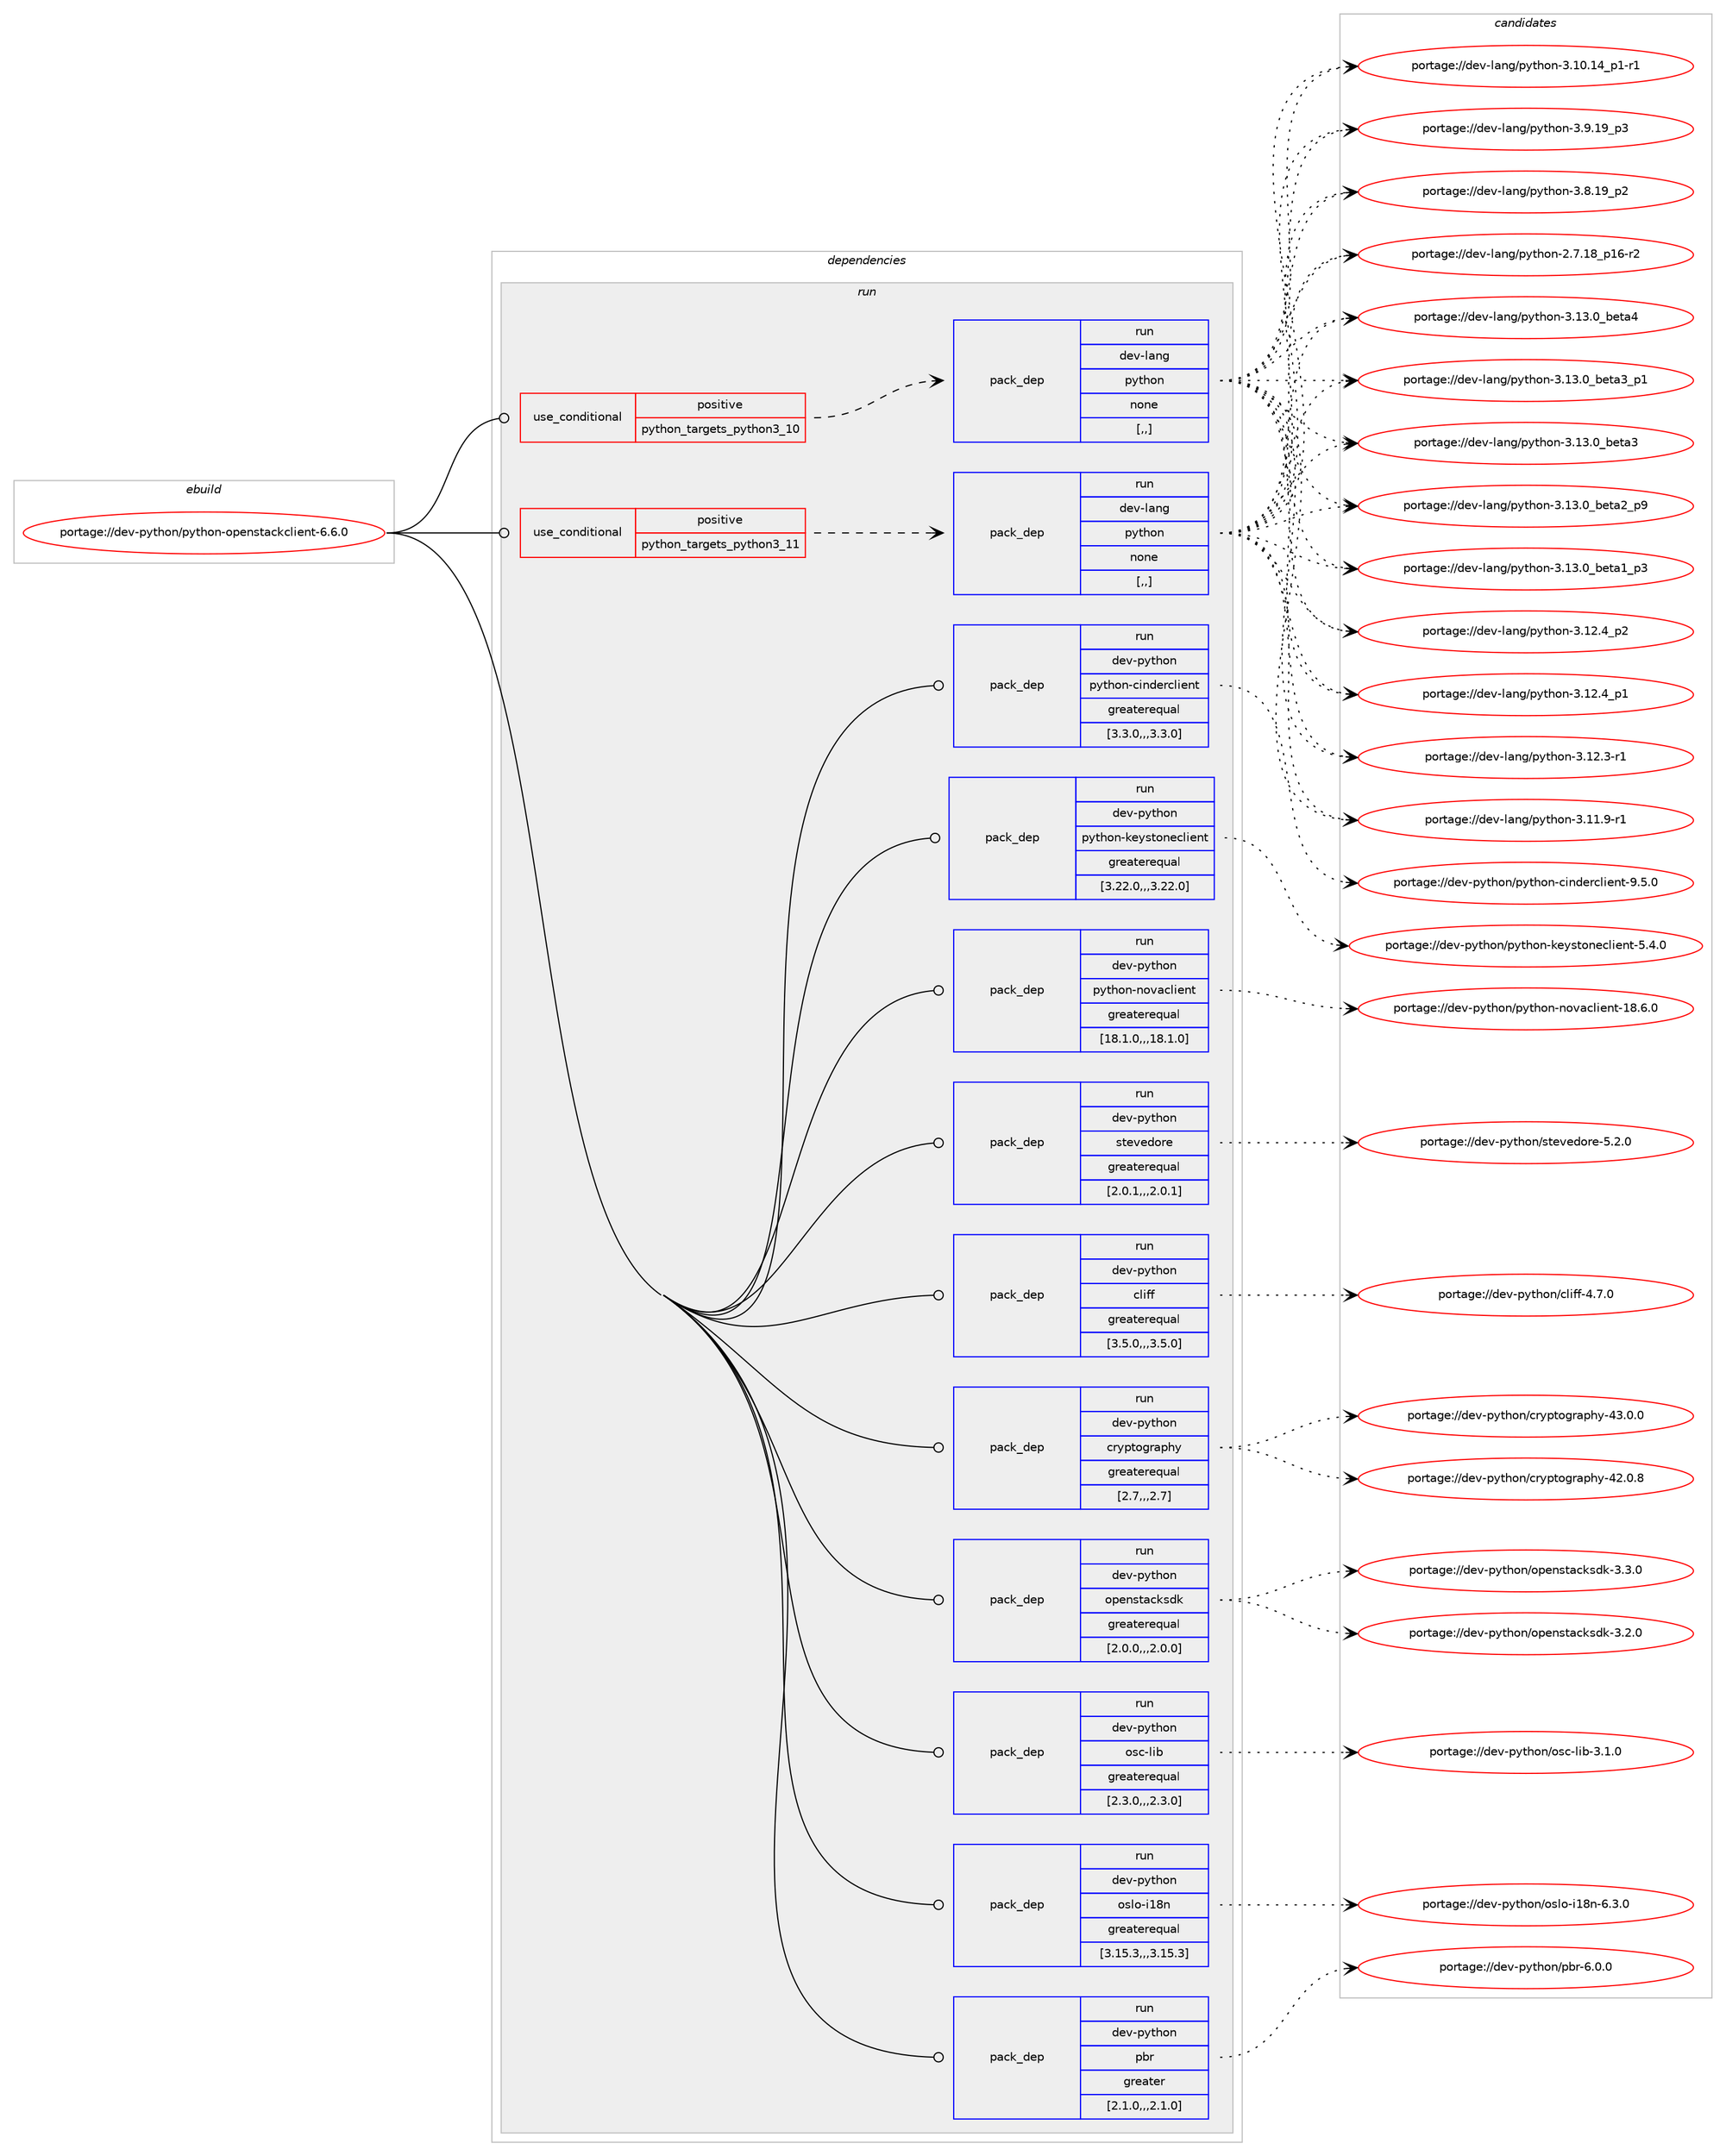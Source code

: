 digraph prolog {

# *************
# Graph options
# *************

newrank=true;
concentrate=true;
compound=true;
graph [rankdir=LR,fontname=Helvetica,fontsize=10,ranksep=1.5];#, ranksep=2.5, nodesep=0.2];
edge  [arrowhead=vee];
node  [fontname=Helvetica,fontsize=10];

# **********
# The ebuild
# **********

subgraph cluster_leftcol {
color=gray;
label=<<i>ebuild</i>>;
id [label="portage://dev-python/python-openstackclient-6.6.0", color=red, width=4, href="../dev-python/python-openstackclient-6.6.0.svg"];
}

# ****************
# The dependencies
# ****************

subgraph cluster_midcol {
color=gray;
label=<<i>dependencies</i>>;
subgraph cluster_compile {
fillcolor="#eeeeee";
style=filled;
label=<<i>compile</i>>;
}
subgraph cluster_compileandrun {
fillcolor="#eeeeee";
style=filled;
label=<<i>compile and run</i>>;
}
subgraph cluster_run {
fillcolor="#eeeeee";
style=filled;
label=<<i>run</i>>;
subgraph cond38425 {
dependency160543 [label=<<TABLE BORDER="0" CELLBORDER="1" CELLSPACING="0" CELLPADDING="4"><TR><TD ROWSPAN="3" CELLPADDING="10">use_conditional</TD></TR><TR><TD>positive</TD></TR><TR><TD>python_targets_python3_10</TD></TR></TABLE>>, shape=none, color=red];
subgraph pack120848 {
dependency160544 [label=<<TABLE BORDER="0" CELLBORDER="1" CELLSPACING="0" CELLPADDING="4" WIDTH="220"><TR><TD ROWSPAN="6" CELLPADDING="30">pack_dep</TD></TR><TR><TD WIDTH="110">run</TD></TR><TR><TD>dev-lang</TD></TR><TR><TD>python</TD></TR><TR><TD>none</TD></TR><TR><TD>[,,]</TD></TR></TABLE>>, shape=none, color=blue];
}
dependency160543:e -> dependency160544:w [weight=20,style="dashed",arrowhead="vee"];
}
id:e -> dependency160543:w [weight=20,style="solid",arrowhead="odot"];
subgraph cond38426 {
dependency160545 [label=<<TABLE BORDER="0" CELLBORDER="1" CELLSPACING="0" CELLPADDING="4"><TR><TD ROWSPAN="3" CELLPADDING="10">use_conditional</TD></TR><TR><TD>positive</TD></TR><TR><TD>python_targets_python3_11</TD></TR></TABLE>>, shape=none, color=red];
subgraph pack120849 {
dependency160546 [label=<<TABLE BORDER="0" CELLBORDER="1" CELLSPACING="0" CELLPADDING="4" WIDTH="220"><TR><TD ROWSPAN="6" CELLPADDING="30">pack_dep</TD></TR><TR><TD WIDTH="110">run</TD></TR><TR><TD>dev-lang</TD></TR><TR><TD>python</TD></TR><TR><TD>none</TD></TR><TR><TD>[,,]</TD></TR></TABLE>>, shape=none, color=blue];
}
dependency160545:e -> dependency160546:w [weight=20,style="dashed",arrowhead="vee"];
}
id:e -> dependency160545:w [weight=20,style="solid",arrowhead="odot"];
subgraph pack120850 {
dependency160547 [label=<<TABLE BORDER="0" CELLBORDER="1" CELLSPACING="0" CELLPADDING="4" WIDTH="220"><TR><TD ROWSPAN="6" CELLPADDING="30">pack_dep</TD></TR><TR><TD WIDTH="110">run</TD></TR><TR><TD>dev-python</TD></TR><TR><TD>cliff</TD></TR><TR><TD>greaterequal</TD></TR><TR><TD>[3.5.0,,,3.5.0]</TD></TR></TABLE>>, shape=none, color=blue];
}
id:e -> dependency160547:w [weight=20,style="solid",arrowhead="odot"];
subgraph pack120851 {
dependency160548 [label=<<TABLE BORDER="0" CELLBORDER="1" CELLSPACING="0" CELLPADDING="4" WIDTH="220"><TR><TD ROWSPAN="6" CELLPADDING="30">pack_dep</TD></TR><TR><TD WIDTH="110">run</TD></TR><TR><TD>dev-python</TD></TR><TR><TD>cryptography</TD></TR><TR><TD>greaterequal</TD></TR><TR><TD>[2.7,,,2.7]</TD></TR></TABLE>>, shape=none, color=blue];
}
id:e -> dependency160548:w [weight=20,style="solid",arrowhead="odot"];
subgraph pack120852 {
dependency160549 [label=<<TABLE BORDER="0" CELLBORDER="1" CELLSPACING="0" CELLPADDING="4" WIDTH="220"><TR><TD ROWSPAN="6" CELLPADDING="30">pack_dep</TD></TR><TR><TD WIDTH="110">run</TD></TR><TR><TD>dev-python</TD></TR><TR><TD>openstacksdk</TD></TR><TR><TD>greaterequal</TD></TR><TR><TD>[2.0.0,,,2.0.0]</TD></TR></TABLE>>, shape=none, color=blue];
}
id:e -> dependency160549:w [weight=20,style="solid",arrowhead="odot"];
subgraph pack120853 {
dependency160550 [label=<<TABLE BORDER="0" CELLBORDER="1" CELLSPACING="0" CELLPADDING="4" WIDTH="220"><TR><TD ROWSPAN="6" CELLPADDING="30">pack_dep</TD></TR><TR><TD WIDTH="110">run</TD></TR><TR><TD>dev-python</TD></TR><TR><TD>osc-lib</TD></TR><TR><TD>greaterequal</TD></TR><TR><TD>[2.3.0,,,2.3.0]</TD></TR></TABLE>>, shape=none, color=blue];
}
id:e -> dependency160550:w [weight=20,style="solid",arrowhead="odot"];
subgraph pack120854 {
dependency160551 [label=<<TABLE BORDER="0" CELLBORDER="1" CELLSPACING="0" CELLPADDING="4" WIDTH="220"><TR><TD ROWSPAN="6" CELLPADDING="30">pack_dep</TD></TR><TR><TD WIDTH="110">run</TD></TR><TR><TD>dev-python</TD></TR><TR><TD>oslo-i18n</TD></TR><TR><TD>greaterequal</TD></TR><TR><TD>[3.15.3,,,3.15.3]</TD></TR></TABLE>>, shape=none, color=blue];
}
id:e -> dependency160551:w [weight=20,style="solid",arrowhead="odot"];
subgraph pack120855 {
dependency160552 [label=<<TABLE BORDER="0" CELLBORDER="1" CELLSPACING="0" CELLPADDING="4" WIDTH="220"><TR><TD ROWSPAN="6" CELLPADDING="30">pack_dep</TD></TR><TR><TD WIDTH="110">run</TD></TR><TR><TD>dev-python</TD></TR><TR><TD>pbr</TD></TR><TR><TD>greater</TD></TR><TR><TD>[2.1.0,,,2.1.0]</TD></TR></TABLE>>, shape=none, color=blue];
}
id:e -> dependency160552:w [weight=20,style="solid",arrowhead="odot"];
subgraph pack120856 {
dependency160553 [label=<<TABLE BORDER="0" CELLBORDER="1" CELLSPACING="0" CELLPADDING="4" WIDTH="220"><TR><TD ROWSPAN="6" CELLPADDING="30">pack_dep</TD></TR><TR><TD WIDTH="110">run</TD></TR><TR><TD>dev-python</TD></TR><TR><TD>python-cinderclient</TD></TR><TR><TD>greaterequal</TD></TR><TR><TD>[3.3.0,,,3.3.0]</TD></TR></TABLE>>, shape=none, color=blue];
}
id:e -> dependency160553:w [weight=20,style="solid",arrowhead="odot"];
subgraph pack120857 {
dependency160554 [label=<<TABLE BORDER="0" CELLBORDER="1" CELLSPACING="0" CELLPADDING="4" WIDTH="220"><TR><TD ROWSPAN="6" CELLPADDING="30">pack_dep</TD></TR><TR><TD WIDTH="110">run</TD></TR><TR><TD>dev-python</TD></TR><TR><TD>python-keystoneclient</TD></TR><TR><TD>greaterequal</TD></TR><TR><TD>[3.22.0,,,3.22.0]</TD></TR></TABLE>>, shape=none, color=blue];
}
id:e -> dependency160554:w [weight=20,style="solid",arrowhead="odot"];
subgraph pack120858 {
dependency160555 [label=<<TABLE BORDER="0" CELLBORDER="1" CELLSPACING="0" CELLPADDING="4" WIDTH="220"><TR><TD ROWSPAN="6" CELLPADDING="30">pack_dep</TD></TR><TR><TD WIDTH="110">run</TD></TR><TR><TD>dev-python</TD></TR><TR><TD>python-novaclient</TD></TR><TR><TD>greaterequal</TD></TR><TR><TD>[18.1.0,,,18.1.0]</TD></TR></TABLE>>, shape=none, color=blue];
}
id:e -> dependency160555:w [weight=20,style="solid",arrowhead="odot"];
subgraph pack120859 {
dependency160556 [label=<<TABLE BORDER="0" CELLBORDER="1" CELLSPACING="0" CELLPADDING="4" WIDTH="220"><TR><TD ROWSPAN="6" CELLPADDING="30">pack_dep</TD></TR><TR><TD WIDTH="110">run</TD></TR><TR><TD>dev-python</TD></TR><TR><TD>stevedore</TD></TR><TR><TD>greaterequal</TD></TR><TR><TD>[2.0.1,,,2.0.1]</TD></TR></TABLE>>, shape=none, color=blue];
}
id:e -> dependency160556:w [weight=20,style="solid",arrowhead="odot"];
}
}

# **************
# The candidates
# **************

subgraph cluster_choices {
rank=same;
color=gray;
label=<<i>candidates</i>>;

subgraph choice120848 {
color=black;
nodesep=1;
choice1001011184510897110103471121211161041111104551464951464895981011169752 [label="portage://dev-lang/python-3.13.0_beta4", color=red, width=4,href="../dev-lang/python-3.13.0_beta4.svg"];
choice10010111845108971101034711212111610411111045514649514648959810111697519511249 [label="portage://dev-lang/python-3.13.0_beta3_p1", color=red, width=4,href="../dev-lang/python-3.13.0_beta3_p1.svg"];
choice1001011184510897110103471121211161041111104551464951464895981011169751 [label="portage://dev-lang/python-3.13.0_beta3", color=red, width=4,href="../dev-lang/python-3.13.0_beta3.svg"];
choice10010111845108971101034711212111610411111045514649514648959810111697509511257 [label="portage://dev-lang/python-3.13.0_beta2_p9", color=red, width=4,href="../dev-lang/python-3.13.0_beta2_p9.svg"];
choice10010111845108971101034711212111610411111045514649514648959810111697499511251 [label="portage://dev-lang/python-3.13.0_beta1_p3", color=red, width=4,href="../dev-lang/python-3.13.0_beta1_p3.svg"];
choice100101118451089711010347112121116104111110455146495046529511250 [label="portage://dev-lang/python-3.12.4_p2", color=red, width=4,href="../dev-lang/python-3.12.4_p2.svg"];
choice100101118451089711010347112121116104111110455146495046529511249 [label="portage://dev-lang/python-3.12.4_p1", color=red, width=4,href="../dev-lang/python-3.12.4_p1.svg"];
choice100101118451089711010347112121116104111110455146495046514511449 [label="portage://dev-lang/python-3.12.3-r1", color=red, width=4,href="../dev-lang/python-3.12.3-r1.svg"];
choice100101118451089711010347112121116104111110455146494946574511449 [label="portage://dev-lang/python-3.11.9-r1", color=red, width=4,href="../dev-lang/python-3.11.9-r1.svg"];
choice100101118451089711010347112121116104111110455146494846495295112494511449 [label="portage://dev-lang/python-3.10.14_p1-r1", color=red, width=4,href="../dev-lang/python-3.10.14_p1-r1.svg"];
choice100101118451089711010347112121116104111110455146574649579511251 [label="portage://dev-lang/python-3.9.19_p3", color=red, width=4,href="../dev-lang/python-3.9.19_p3.svg"];
choice100101118451089711010347112121116104111110455146564649579511250 [label="portage://dev-lang/python-3.8.19_p2", color=red, width=4,href="../dev-lang/python-3.8.19_p2.svg"];
choice100101118451089711010347112121116104111110455046554649569511249544511450 [label="portage://dev-lang/python-2.7.18_p16-r2", color=red, width=4,href="../dev-lang/python-2.7.18_p16-r2.svg"];
dependency160544:e -> choice1001011184510897110103471121211161041111104551464951464895981011169752:w [style=dotted,weight="100"];
dependency160544:e -> choice10010111845108971101034711212111610411111045514649514648959810111697519511249:w [style=dotted,weight="100"];
dependency160544:e -> choice1001011184510897110103471121211161041111104551464951464895981011169751:w [style=dotted,weight="100"];
dependency160544:e -> choice10010111845108971101034711212111610411111045514649514648959810111697509511257:w [style=dotted,weight="100"];
dependency160544:e -> choice10010111845108971101034711212111610411111045514649514648959810111697499511251:w [style=dotted,weight="100"];
dependency160544:e -> choice100101118451089711010347112121116104111110455146495046529511250:w [style=dotted,weight="100"];
dependency160544:e -> choice100101118451089711010347112121116104111110455146495046529511249:w [style=dotted,weight="100"];
dependency160544:e -> choice100101118451089711010347112121116104111110455146495046514511449:w [style=dotted,weight="100"];
dependency160544:e -> choice100101118451089711010347112121116104111110455146494946574511449:w [style=dotted,weight="100"];
dependency160544:e -> choice100101118451089711010347112121116104111110455146494846495295112494511449:w [style=dotted,weight="100"];
dependency160544:e -> choice100101118451089711010347112121116104111110455146574649579511251:w [style=dotted,weight="100"];
dependency160544:e -> choice100101118451089711010347112121116104111110455146564649579511250:w [style=dotted,weight="100"];
dependency160544:e -> choice100101118451089711010347112121116104111110455046554649569511249544511450:w [style=dotted,weight="100"];
}
subgraph choice120849 {
color=black;
nodesep=1;
choice1001011184510897110103471121211161041111104551464951464895981011169752 [label="portage://dev-lang/python-3.13.0_beta4", color=red, width=4,href="../dev-lang/python-3.13.0_beta4.svg"];
choice10010111845108971101034711212111610411111045514649514648959810111697519511249 [label="portage://dev-lang/python-3.13.0_beta3_p1", color=red, width=4,href="../dev-lang/python-3.13.0_beta3_p1.svg"];
choice1001011184510897110103471121211161041111104551464951464895981011169751 [label="portage://dev-lang/python-3.13.0_beta3", color=red, width=4,href="../dev-lang/python-3.13.0_beta3.svg"];
choice10010111845108971101034711212111610411111045514649514648959810111697509511257 [label="portage://dev-lang/python-3.13.0_beta2_p9", color=red, width=4,href="../dev-lang/python-3.13.0_beta2_p9.svg"];
choice10010111845108971101034711212111610411111045514649514648959810111697499511251 [label="portage://dev-lang/python-3.13.0_beta1_p3", color=red, width=4,href="../dev-lang/python-3.13.0_beta1_p3.svg"];
choice100101118451089711010347112121116104111110455146495046529511250 [label="portage://dev-lang/python-3.12.4_p2", color=red, width=4,href="../dev-lang/python-3.12.4_p2.svg"];
choice100101118451089711010347112121116104111110455146495046529511249 [label="portage://dev-lang/python-3.12.4_p1", color=red, width=4,href="../dev-lang/python-3.12.4_p1.svg"];
choice100101118451089711010347112121116104111110455146495046514511449 [label="portage://dev-lang/python-3.12.3-r1", color=red, width=4,href="../dev-lang/python-3.12.3-r1.svg"];
choice100101118451089711010347112121116104111110455146494946574511449 [label="portage://dev-lang/python-3.11.9-r1", color=red, width=4,href="../dev-lang/python-3.11.9-r1.svg"];
choice100101118451089711010347112121116104111110455146494846495295112494511449 [label="portage://dev-lang/python-3.10.14_p1-r1", color=red, width=4,href="../dev-lang/python-3.10.14_p1-r1.svg"];
choice100101118451089711010347112121116104111110455146574649579511251 [label="portage://dev-lang/python-3.9.19_p3", color=red, width=4,href="../dev-lang/python-3.9.19_p3.svg"];
choice100101118451089711010347112121116104111110455146564649579511250 [label="portage://dev-lang/python-3.8.19_p2", color=red, width=4,href="../dev-lang/python-3.8.19_p2.svg"];
choice100101118451089711010347112121116104111110455046554649569511249544511450 [label="portage://dev-lang/python-2.7.18_p16-r2", color=red, width=4,href="../dev-lang/python-2.7.18_p16-r2.svg"];
dependency160546:e -> choice1001011184510897110103471121211161041111104551464951464895981011169752:w [style=dotted,weight="100"];
dependency160546:e -> choice10010111845108971101034711212111610411111045514649514648959810111697519511249:w [style=dotted,weight="100"];
dependency160546:e -> choice1001011184510897110103471121211161041111104551464951464895981011169751:w [style=dotted,weight="100"];
dependency160546:e -> choice10010111845108971101034711212111610411111045514649514648959810111697509511257:w [style=dotted,weight="100"];
dependency160546:e -> choice10010111845108971101034711212111610411111045514649514648959810111697499511251:w [style=dotted,weight="100"];
dependency160546:e -> choice100101118451089711010347112121116104111110455146495046529511250:w [style=dotted,weight="100"];
dependency160546:e -> choice100101118451089711010347112121116104111110455146495046529511249:w [style=dotted,weight="100"];
dependency160546:e -> choice100101118451089711010347112121116104111110455146495046514511449:w [style=dotted,weight="100"];
dependency160546:e -> choice100101118451089711010347112121116104111110455146494946574511449:w [style=dotted,weight="100"];
dependency160546:e -> choice100101118451089711010347112121116104111110455146494846495295112494511449:w [style=dotted,weight="100"];
dependency160546:e -> choice100101118451089711010347112121116104111110455146574649579511251:w [style=dotted,weight="100"];
dependency160546:e -> choice100101118451089711010347112121116104111110455146564649579511250:w [style=dotted,weight="100"];
dependency160546:e -> choice100101118451089711010347112121116104111110455046554649569511249544511450:w [style=dotted,weight="100"];
}
subgraph choice120850 {
color=black;
nodesep=1;
choice100101118451121211161041111104799108105102102455246554648 [label="portage://dev-python/cliff-4.7.0", color=red, width=4,href="../dev-python/cliff-4.7.0.svg"];
dependency160547:e -> choice100101118451121211161041111104799108105102102455246554648:w [style=dotted,weight="100"];
}
subgraph choice120851 {
color=black;
nodesep=1;
choice1001011184511212111610411111047991141211121161111031149711210412145525146484648 [label="portage://dev-python/cryptography-43.0.0", color=red, width=4,href="../dev-python/cryptography-43.0.0.svg"];
choice1001011184511212111610411111047991141211121161111031149711210412145525046484656 [label="portage://dev-python/cryptography-42.0.8", color=red, width=4,href="../dev-python/cryptography-42.0.8.svg"];
dependency160548:e -> choice1001011184511212111610411111047991141211121161111031149711210412145525146484648:w [style=dotted,weight="100"];
dependency160548:e -> choice1001011184511212111610411111047991141211121161111031149711210412145525046484656:w [style=dotted,weight="100"];
}
subgraph choice120852 {
color=black;
nodesep=1;
choice10010111845112121116104111110471111121011101151169799107115100107455146514648 [label="portage://dev-python/openstacksdk-3.3.0", color=red, width=4,href="../dev-python/openstacksdk-3.3.0.svg"];
choice10010111845112121116104111110471111121011101151169799107115100107455146504648 [label="portage://dev-python/openstacksdk-3.2.0", color=red, width=4,href="../dev-python/openstacksdk-3.2.0.svg"];
dependency160549:e -> choice10010111845112121116104111110471111121011101151169799107115100107455146514648:w [style=dotted,weight="100"];
dependency160549:e -> choice10010111845112121116104111110471111121011101151169799107115100107455146504648:w [style=dotted,weight="100"];
}
subgraph choice120853 {
color=black;
nodesep=1;
choice1001011184511212111610411111047111115994510810598455146494648 [label="portage://dev-python/osc-lib-3.1.0", color=red, width=4,href="../dev-python/osc-lib-3.1.0.svg"];
dependency160550:e -> choice1001011184511212111610411111047111115994510810598455146494648:w [style=dotted,weight="100"];
}
subgraph choice120854 {
color=black;
nodesep=1;
choice1001011184511212111610411111047111115108111451054956110455446514648 [label="portage://dev-python/oslo-i18n-6.3.0", color=red, width=4,href="../dev-python/oslo-i18n-6.3.0.svg"];
dependency160551:e -> choice1001011184511212111610411111047111115108111451054956110455446514648:w [style=dotted,weight="100"];
}
subgraph choice120855 {
color=black;
nodesep=1;
choice100101118451121211161041111104711298114455446484648 [label="portage://dev-python/pbr-6.0.0", color=red, width=4,href="../dev-python/pbr-6.0.0.svg"];
dependency160552:e -> choice100101118451121211161041111104711298114455446484648:w [style=dotted,weight="100"];
}
subgraph choice120856 {
color=black;
nodesep=1;
choice1001011184511212111610411111047112121116104111110459910511010010111499108105101110116455746534648 [label="portage://dev-python/python-cinderclient-9.5.0", color=red, width=4,href="../dev-python/python-cinderclient-9.5.0.svg"];
dependency160553:e -> choice1001011184511212111610411111047112121116104111110459910511010010111499108105101110116455746534648:w [style=dotted,weight="100"];
}
subgraph choice120857 {
color=black;
nodesep=1;
choice10010111845112121116104111110471121211161041111104510710112111511611111010199108105101110116455346524648 [label="portage://dev-python/python-keystoneclient-5.4.0", color=red, width=4,href="../dev-python/python-keystoneclient-5.4.0.svg"];
dependency160554:e -> choice10010111845112121116104111110471121211161041111104510710112111511611111010199108105101110116455346524648:w [style=dotted,weight="100"];
}
subgraph choice120858 {
color=black;
nodesep=1;
choice100101118451121211161041111104711212111610411111045110111118979910810510111011645495646544648 [label="portage://dev-python/python-novaclient-18.6.0", color=red, width=4,href="../dev-python/python-novaclient-18.6.0.svg"];
dependency160555:e -> choice100101118451121211161041111104711212111610411111045110111118979910810510111011645495646544648:w [style=dotted,weight="100"];
}
subgraph choice120859 {
color=black;
nodesep=1;
choice1001011184511212111610411111047115116101118101100111114101455346504648 [label="portage://dev-python/stevedore-5.2.0", color=red, width=4,href="../dev-python/stevedore-5.2.0.svg"];
dependency160556:e -> choice1001011184511212111610411111047115116101118101100111114101455346504648:w [style=dotted,weight="100"];
}
}

}

